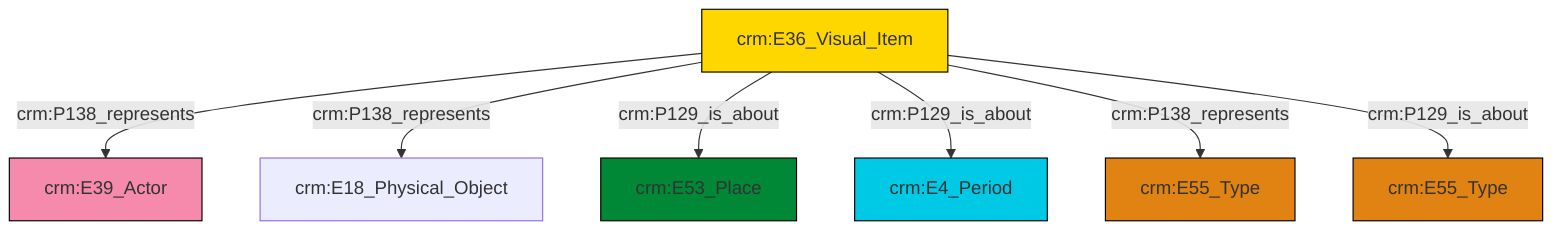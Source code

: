 graph TD
classDef Literal fill:#f2f2f2,stroke:#000000;
classDef CRM_Entity fill:#FFFFFF,stroke:#000000;
classDef Temporal_Entity fill:#00C9E6, stroke:#000000;
classDef Type fill:#E18312, stroke:#000000;
classDef Time-Span fill:#2C9C91, stroke:#000000;
classDef Appellation fill:#FFEB7F, stroke:#000000;
classDef Place fill:#008836, stroke:#000000;
classDef Persistent_Item fill:#B266B2, stroke:#000000;
classDef Conceptual_Object fill:#FFD700, stroke:#000000;
classDef Physical_Thing fill:#D2B48C, stroke:#000000;
classDef Actor fill:#f58aad, stroke:#000000;
classDef PC_Classes fill:#4ce600, stroke:#000000;
classDef Multi fill:#cccccc,stroke:#000000;

2["crm:E36_Visual_Item"]:::Conceptual_Object -->|crm:P138_represents| 3["crm:E39_Actor"]:::Actor
2["crm:E36_Visual_Item"]:::Conceptual_Object -->|crm:P138_represents| 4["crm:E18_Physical_Object"]:::Default
2["crm:E36_Visual_Item"]:::Conceptual_Object -->|crm:P129_is_about| 5["crm:E53_Place"]:::Place
2["crm:E36_Visual_Item"]:::Conceptual_Object -->|crm:P129_is_about| 6["crm:E4_Period"]:::Temporal_Entity
2["crm:E36_Visual_Item"]:::Conceptual_Object -->|crm:P138_represents| 8["crm:E55_Type"]:::Type
2["crm:E36_Visual_Item"]:::Conceptual_Object -->|crm:P129_is_about| 0["crm:E55_Type"]:::Type
